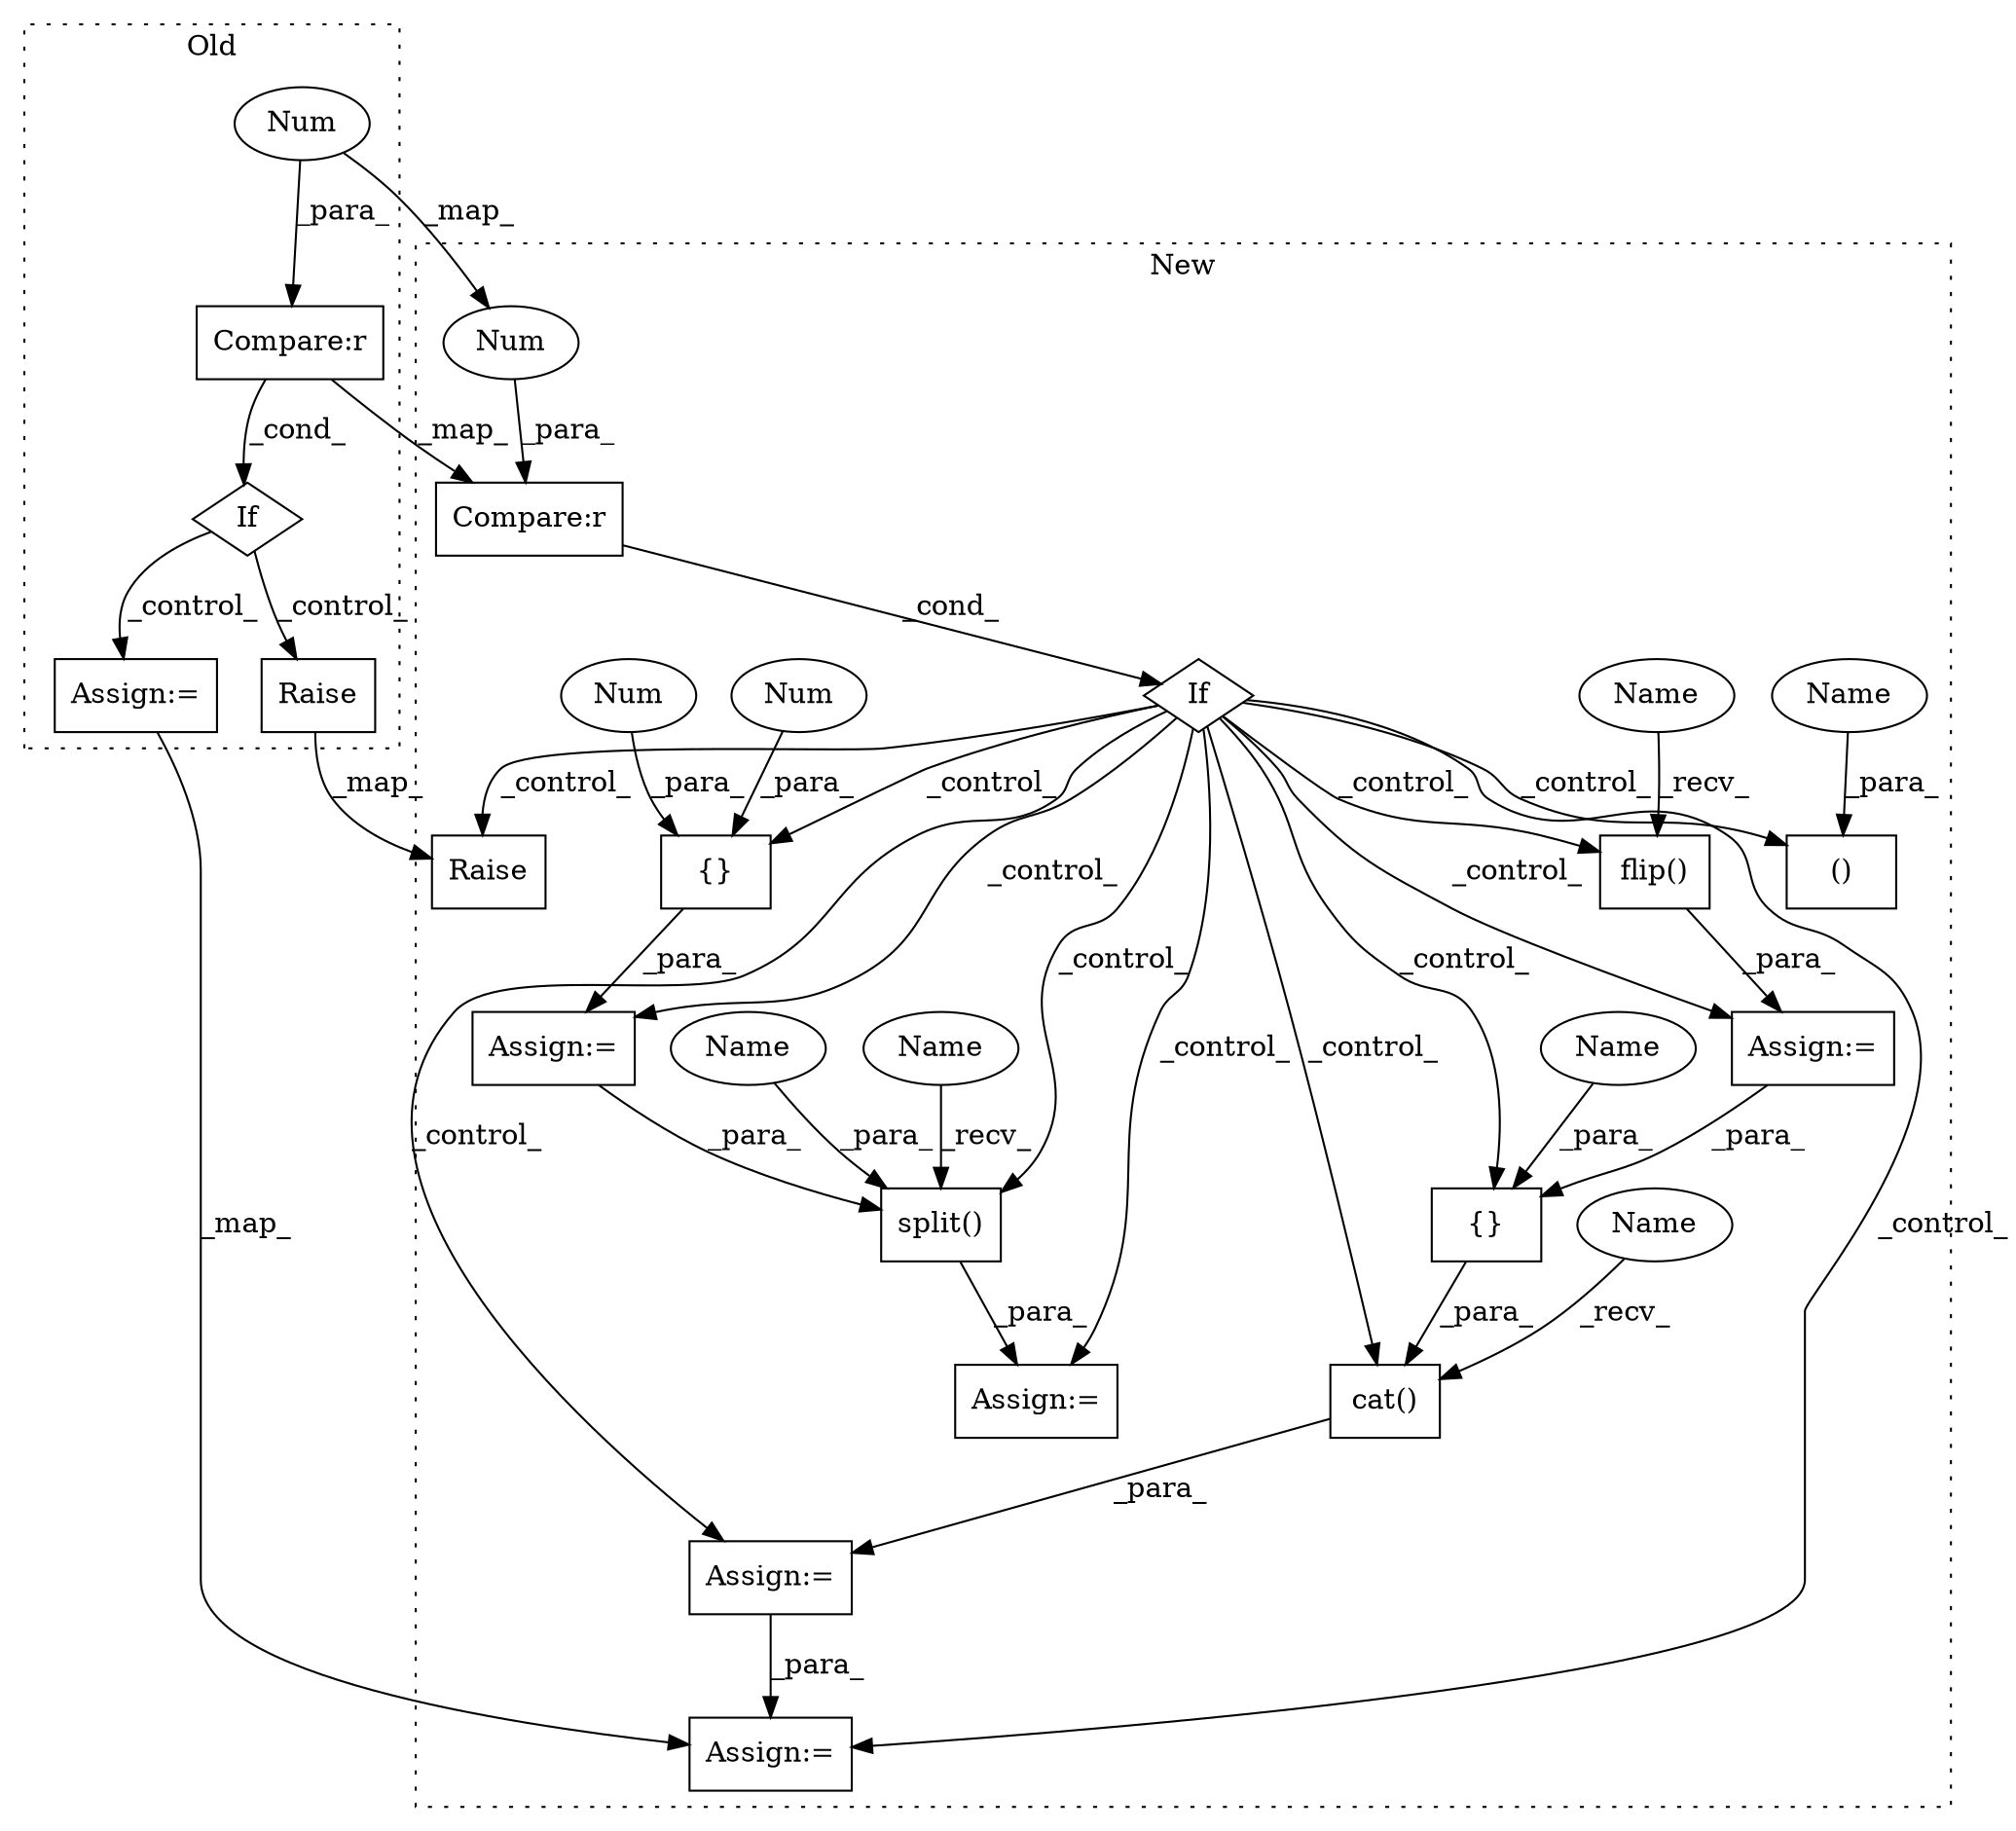 digraph G {
subgraph cluster0 {
1 [label="If" a="96" s="2989" l="0" shape="diamond"];
6 [label="Compare:r" a="40" s="2989" l="11" shape="box"];
9 [label="Num" a="76" s="2999" l="1" shape="ellipse"];
15 [label="Raise" a="91" s="3162" l="6" shape="box"];
22 [label="Assign:=" a="68" s="3054" l="3" shape="box"];
label = "Old";
style="dotted";
}
subgraph cluster1 {
2 [label="flip()" a="75" s="3259,3306" l="11,11" shape="box"];
3 [label="Assign:=" a="68" s="3256" l="3" shape="box"];
4 [label="If" a="96" s="2989" l="0" shape="diamond"];
5 [label="()" a="54" s="3096" l="38" shape="box"];
7 [label="Compare:r" a="40" s="2989" l="11" shape="box"];
8 [label="Num" a="76" s="2999" l="1" shape="ellipse"];
10 [label="split()" a="75" s="3137,3187" l="12,8" shape="box"];
11 [label="{}" a="59" s="3037,3042" l="1,0" shape="box"];
12 [label="cat()" a="75" s="3373,3451" l="10,8" shape="box"];
13 [label="{}" a="59" s="3383,3450" l="1,0" shape="box"];
14 [label="Raise" a="91" s="3620" l="6" shape="box"];
16 [label="Num" a="76" s="3041" l="1" shape="ellipse"];
17 [label="Num" a="76" s="3038" l="1" shape="ellipse"];
18 [label="Assign:=" a="68" s="3096" l="41" shape="box"];
19 [label="Assign:=" a="68" s="3034" l="3" shape="box"];
20 [label="Assign:=" a="68" s="3370" l="3" shape="box"];
21 [label="Assign:=" a="68" s="3512" l="3" shape="box"];
23 [label="Name" a="87" s="3137" l="5" shape="ellipse"];
24 [label="Name" a="87" s="3259" l="5" shape="ellipse"];
25 [label="Name" a="87" s="3373" l="5" shape="ellipse"];
26 [label="Name" a="87" s="3068" l="28" shape="ellipse"];
27 [label="Name" a="87" s="3384" l="28" shape="ellipse"];
28 [label="Name" a="87" s="3149" l="28" shape="ellipse"];
label = "New";
style="dotted";
}
1 -> 22 [label="_control_"];
1 -> 15 [label="_control_"];
2 -> 3 [label="_para_"];
3 -> 13 [label="_para_"];
4 -> 2 [label="_control_"];
4 -> 18 [label="_control_"];
4 -> 10 [label="_control_"];
4 -> 5 [label="_control_"];
4 -> 14 [label="_control_"];
4 -> 3 [label="_control_"];
4 -> 21 [label="_control_"];
4 -> 11 [label="_control_"];
4 -> 12 [label="_control_"];
4 -> 20 [label="_control_"];
4 -> 13 [label="_control_"];
4 -> 19 [label="_control_"];
6 -> 7 [label="_map_"];
6 -> 1 [label="_cond_"];
7 -> 4 [label="_cond_"];
8 -> 7 [label="_para_"];
9 -> 6 [label="_para_"];
9 -> 8 [label="_map_"];
10 -> 18 [label="_para_"];
11 -> 19 [label="_para_"];
12 -> 20 [label="_para_"];
13 -> 12 [label="_para_"];
15 -> 14 [label="_map_"];
16 -> 11 [label="_para_"];
17 -> 11 [label="_para_"];
19 -> 10 [label="_para_"];
20 -> 21 [label="_para_"];
22 -> 21 [label="_map_"];
23 -> 10 [label="_recv_"];
24 -> 2 [label="_recv_"];
25 -> 12 [label="_recv_"];
26 -> 5 [label="_para_"];
27 -> 13 [label="_para_"];
28 -> 10 [label="_para_"];
}
